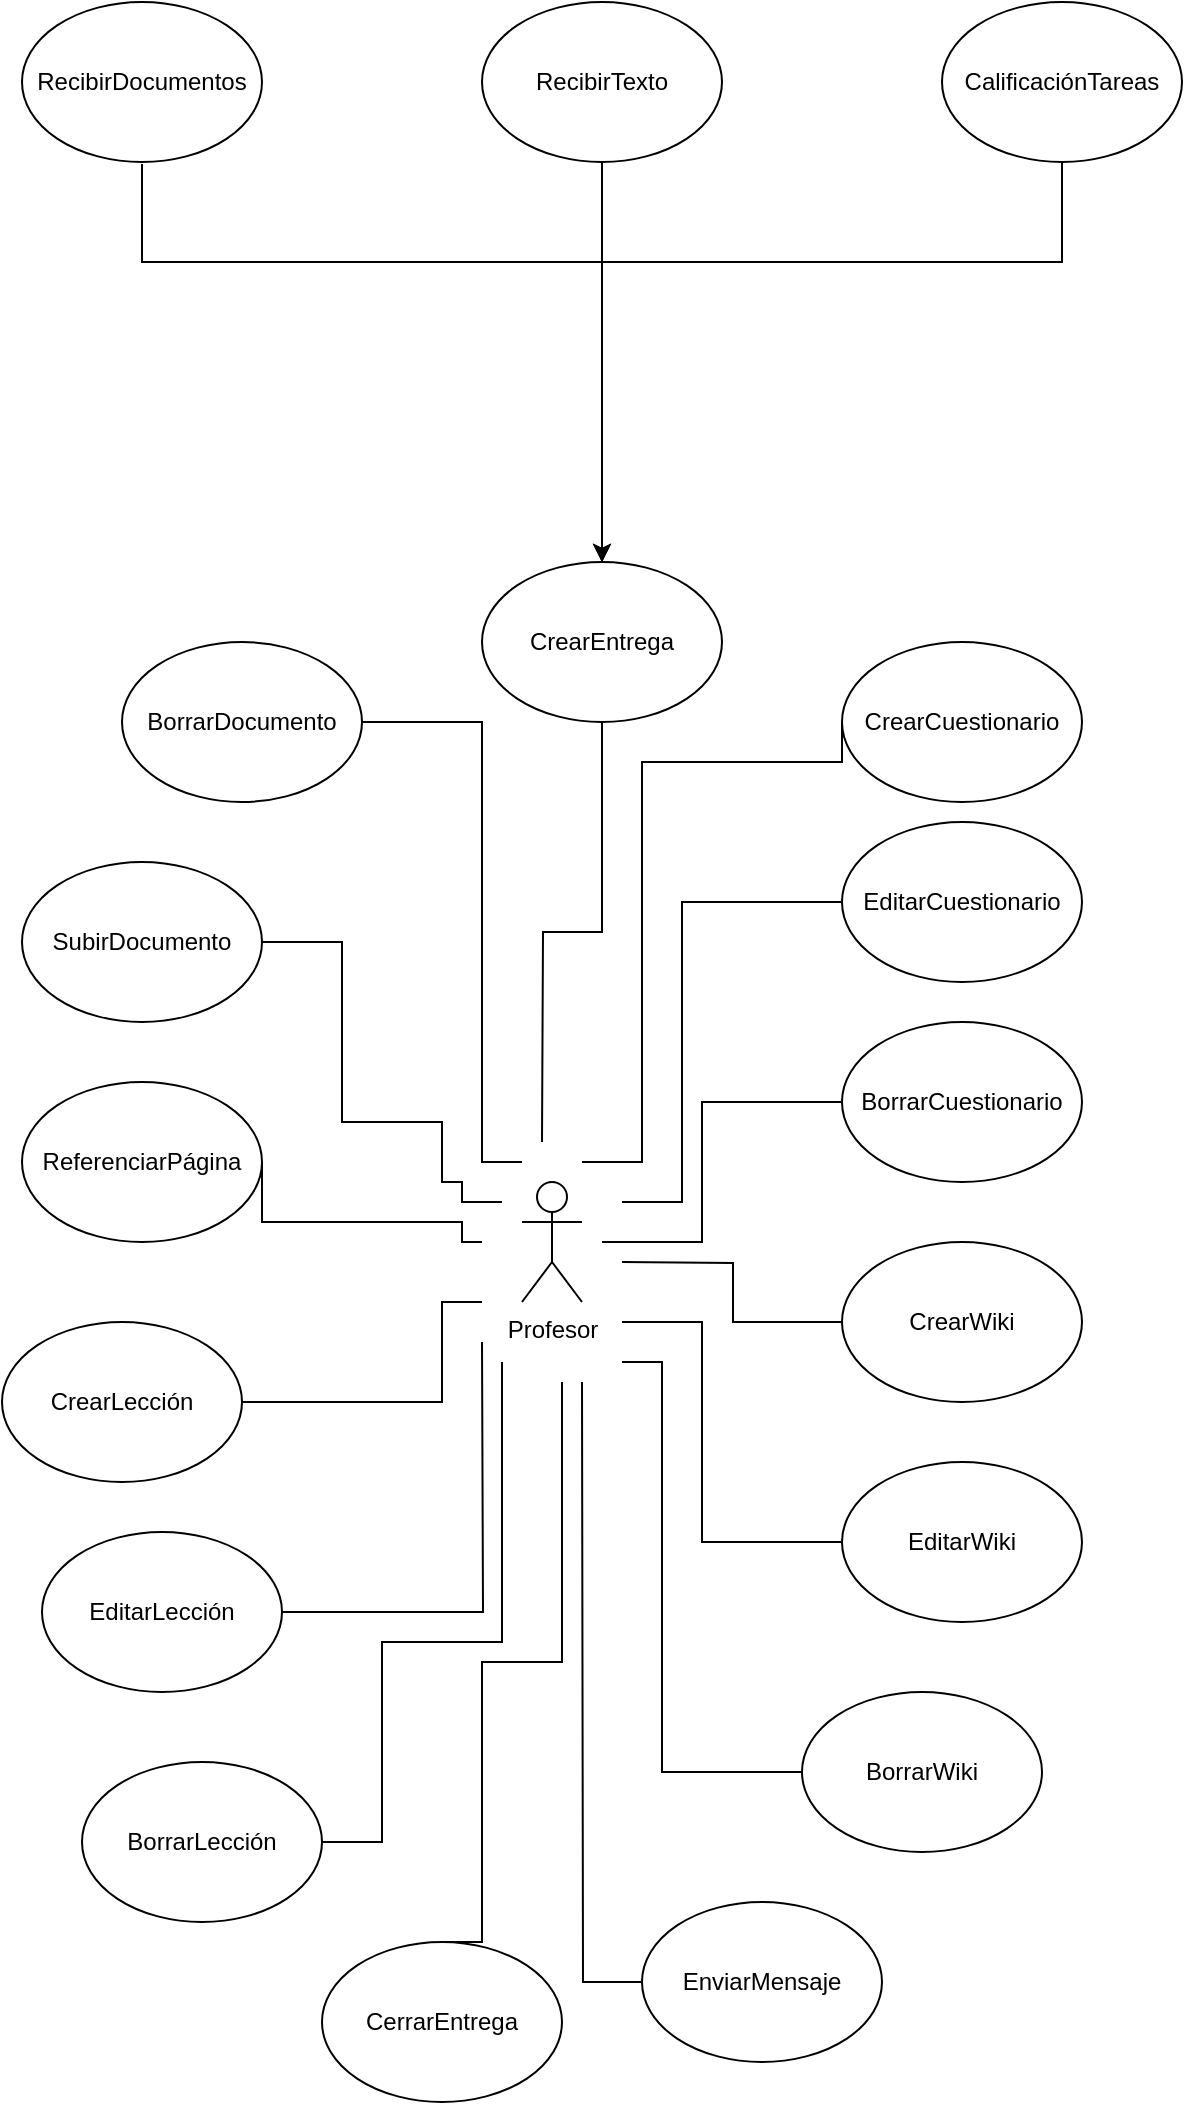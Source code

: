 <mxfile version="15.4.0" type="device"><diagram id="lbc2L20SInrVo4QDBC9v" name="Page-1"><mxGraphModel dx="1113" dy="1913" grid="1" gridSize="10" guides="1" tooltips="1" connect="1" arrows="1" fold="1" page="1" pageScale="1" pageWidth="827" pageHeight="1169" math="0" shadow="0"><root><mxCell id="0"/><mxCell id="1" parent="0"/><mxCell id="sU_B2QFqoApBvjrSjlAb-1" value="Profesor" style="shape=umlActor;verticalLabelPosition=bottom;verticalAlign=top;html=1;outlineConnect=0;" parent="1" vertex="1"><mxGeometry x="400" y="410" width="30" height="60" as="geometry"/></mxCell><mxCell id="sU_B2QFqoApBvjrSjlAb-3" value="SubirDocumento" style="ellipse;whiteSpace=wrap;html=1;" parent="1" vertex="1"><mxGeometry x="150" y="250" width="120" height="80" as="geometry"/></mxCell><mxCell id="sU_B2QFqoApBvjrSjlAb-4" value="ReferenciarPágina" style="ellipse;whiteSpace=wrap;html=1;" parent="1" vertex="1"><mxGeometry x="150" y="360" width="120" height="80" as="geometry"/></mxCell><mxCell id="sU_B2QFqoApBvjrSjlAb-5" value="CrearLección" style="ellipse;whiteSpace=wrap;html=1;" parent="1" vertex="1"><mxGeometry x="140" y="480" width="120" height="80" as="geometry"/></mxCell><mxCell id="sU_B2QFqoApBvjrSjlAb-6" value="RecibirDocumentos" style="ellipse;whiteSpace=wrap;html=1;" parent="1" vertex="1"><mxGeometry x="150" y="-180" width="120" height="80" as="geometry"/></mxCell><mxCell id="sU_B2QFqoApBvjrSjlAb-7" value="RecibirTexto" style="ellipse;whiteSpace=wrap;html=1;" parent="1" vertex="1"><mxGeometry x="380" y="-180" width="120" height="80" as="geometry"/></mxCell><mxCell id="sU_B2QFqoApBvjrSjlAb-8" value="CrearEntrega" style="ellipse;whiteSpace=wrap;html=1;" parent="1" vertex="1"><mxGeometry x="380" y="100" width="120" height="80" as="geometry"/></mxCell><mxCell id="sU_B2QFqoApBvjrSjlAb-9" value="CrearCuestionario" style="ellipse;whiteSpace=wrap;html=1;" parent="1" vertex="1"><mxGeometry x="560" y="140" width="120" height="80" as="geometry"/></mxCell><mxCell id="sU_B2QFqoApBvjrSjlAb-10" value="CrearWiki" style="ellipse;whiteSpace=wrap;html=1;" parent="1" vertex="1"><mxGeometry x="560" y="440" width="120" height="80" as="geometry"/></mxCell><mxCell id="sU_B2QFqoApBvjrSjlAb-11" value="CalificaciónTareas" style="ellipse;whiteSpace=wrap;html=1;" parent="1" vertex="1"><mxGeometry x="610" y="-180" width="120" height="80" as="geometry"/></mxCell><mxCell id="sU_B2QFqoApBvjrSjlAb-12" value="EnviarMensaje" style="ellipse;whiteSpace=wrap;html=1;" parent="1" vertex="1"><mxGeometry x="460" y="770" width="120" height="80" as="geometry"/></mxCell><mxCell id="21xCBc-Hebneb2UNbVy4-1" value="" style="endArrow=classic;html=1;rounded=0;edgeStyle=orthogonalEdgeStyle;exitX=0.5;exitY=1;exitDx=0;exitDy=0;entryX=0.5;entryY=0;entryDx=0;entryDy=0;" edge="1" parent="1" source="sU_B2QFqoApBvjrSjlAb-11" target="sU_B2QFqoApBvjrSjlAb-8"><mxGeometry width="50" height="50" relative="1" as="geometry"><mxPoint x="470" y="200" as="sourcePoint"/><mxPoint x="520" y="150" as="targetPoint"/><Array as="points"><mxPoint x="670" y="-50"/><mxPoint x="440" y="-50"/></Array></mxGeometry></mxCell><mxCell id="21xCBc-Hebneb2UNbVy4-2" value="EditarLección" style="ellipse;whiteSpace=wrap;html=1;" vertex="1" parent="1"><mxGeometry x="160" y="585" width="120" height="80" as="geometry"/></mxCell><mxCell id="21xCBc-Hebneb2UNbVy4-3" value="BorrarLección" style="ellipse;whiteSpace=wrap;html=1;" vertex="1" parent="1"><mxGeometry x="180" y="700" width="120" height="80" as="geometry"/></mxCell><mxCell id="21xCBc-Hebneb2UNbVy4-4" value="BorrarDocumento" style="ellipse;whiteSpace=wrap;html=1;" vertex="1" parent="1"><mxGeometry x="200" y="140" width="120" height="80" as="geometry"/></mxCell><mxCell id="21xCBc-Hebneb2UNbVy4-5" value="EditarWiki" style="ellipse;whiteSpace=wrap;html=1;" vertex="1" parent="1"><mxGeometry x="560" y="550" width="120" height="80" as="geometry"/></mxCell><mxCell id="21xCBc-Hebneb2UNbVy4-6" value="BorrarWiki" style="ellipse;whiteSpace=wrap;html=1;" vertex="1" parent="1"><mxGeometry x="540" y="665" width="120" height="80" as="geometry"/></mxCell><mxCell id="21xCBc-Hebneb2UNbVy4-8" value="EditarCuestionario" style="ellipse;whiteSpace=wrap;html=1;" vertex="1" parent="1"><mxGeometry x="560" y="230" width="120" height="80" as="geometry"/></mxCell><mxCell id="21xCBc-Hebneb2UNbVy4-9" value="BorrarCuestionario" style="ellipse;whiteSpace=wrap;html=1;" vertex="1" parent="1"><mxGeometry x="560" y="330" width="120" height="80" as="geometry"/></mxCell><mxCell id="21xCBc-Hebneb2UNbVy4-10" value="" style="endArrow=classic;html=1;rounded=0;edgeStyle=orthogonalEdgeStyle;exitX=0.5;exitY=1;exitDx=0;exitDy=0;entryX=0.5;entryY=0;entryDx=0;entryDy=0;" edge="1" parent="1" source="sU_B2QFqoApBvjrSjlAb-7" target="sU_B2QFqoApBvjrSjlAb-8"><mxGeometry width="50" height="50" relative="1" as="geometry"><mxPoint x="570" y="120" as="sourcePoint"/><mxPoint x="620" y="70" as="targetPoint"/></mxGeometry></mxCell><mxCell id="21xCBc-Hebneb2UNbVy4-11" value="CerrarEntrega" style="ellipse;whiteSpace=wrap;html=1;" vertex="1" parent="1"><mxGeometry x="300" y="790" width="120" height="80" as="geometry"/></mxCell><mxCell id="21xCBc-Hebneb2UNbVy4-12" value="" style="endArrow=classic;html=1;rounded=0;edgeStyle=orthogonalEdgeStyle;entryX=0.5;entryY=0;entryDx=0;entryDy=0;" edge="1" parent="1" target="sU_B2QFqoApBvjrSjlAb-8"><mxGeometry width="50" height="50" relative="1" as="geometry"><mxPoint x="210" y="-99" as="sourcePoint"/><mxPoint x="440" y="-10" as="targetPoint"/><Array as="points"><mxPoint x="210" y="-50"/><mxPoint x="440" y="-50"/></Array></mxGeometry></mxCell><mxCell id="21xCBc-Hebneb2UNbVy4-22" value="" style="endArrow=none;html=1;rounded=0;edgeStyle=orthogonalEdgeStyle;entryX=0.5;entryY=1;entryDx=0;entryDy=0;" edge="1" parent="1" target="sU_B2QFqoApBvjrSjlAb-8"><mxGeometry width="50" height="50" relative="1" as="geometry"><mxPoint x="410" y="390" as="sourcePoint"/><mxPoint x="500" y="400" as="targetPoint"/></mxGeometry></mxCell><mxCell id="21xCBc-Hebneb2UNbVy4-23" value="" style="endArrow=none;html=1;rounded=0;edgeStyle=orthogonalEdgeStyle;entryX=0;entryY=0.5;entryDx=0;entryDy=0;" edge="1" parent="1" target="sU_B2QFqoApBvjrSjlAb-9"><mxGeometry width="50" height="50" relative="1" as="geometry"><mxPoint x="430" y="400" as="sourcePoint"/><mxPoint x="500" y="400" as="targetPoint"/><Array as="points"><mxPoint x="460" y="400"/><mxPoint x="460" y="200"/><mxPoint x="560" y="200"/></Array></mxGeometry></mxCell><mxCell id="21xCBc-Hebneb2UNbVy4-24" value="" style="endArrow=none;html=1;rounded=0;edgeStyle=orthogonalEdgeStyle;entryX=0;entryY=0.5;entryDx=0;entryDy=0;" edge="1" parent="1" target="21xCBc-Hebneb2UNbVy4-8"><mxGeometry width="50" height="50" relative="1" as="geometry"><mxPoint x="450" y="420" as="sourcePoint"/><mxPoint x="500" y="400" as="targetPoint"/><Array as="points"><mxPoint x="480" y="420"/><mxPoint x="480" y="270"/></Array></mxGeometry></mxCell><mxCell id="21xCBc-Hebneb2UNbVy4-25" value="" style="endArrow=none;html=1;rounded=0;edgeStyle=orthogonalEdgeStyle;entryX=0;entryY=0.5;entryDx=0;entryDy=0;" edge="1" parent="1" target="21xCBc-Hebneb2UNbVy4-9"><mxGeometry width="50" height="50" relative="1" as="geometry"><mxPoint x="440" y="440" as="sourcePoint"/><mxPoint x="500" y="400" as="targetPoint"/><Array as="points"><mxPoint x="450" y="440"/><mxPoint x="490" y="440"/><mxPoint x="490" y="370"/></Array></mxGeometry></mxCell><mxCell id="21xCBc-Hebneb2UNbVy4-26" value="" style="endArrow=none;html=1;rounded=0;edgeStyle=orthogonalEdgeStyle;entryX=0;entryY=0.5;entryDx=0;entryDy=0;" edge="1" parent="1" target="sU_B2QFqoApBvjrSjlAb-10"><mxGeometry width="50" height="50" relative="1" as="geometry"><mxPoint x="450" y="450" as="sourcePoint"/><mxPoint x="500" y="400" as="targetPoint"/></mxGeometry></mxCell><mxCell id="21xCBc-Hebneb2UNbVy4-27" value="" style="endArrow=none;html=1;rounded=0;edgeStyle=orthogonalEdgeStyle;entryX=0;entryY=0.5;entryDx=0;entryDy=0;" edge="1" parent="1" target="21xCBc-Hebneb2UNbVy4-5"><mxGeometry width="50" height="50" relative="1" as="geometry"><mxPoint x="450" y="480" as="sourcePoint"/><mxPoint x="500" y="400" as="targetPoint"/><Array as="points"><mxPoint x="450" y="480"/><mxPoint x="490" y="480"/><mxPoint x="490" y="590"/></Array></mxGeometry></mxCell><mxCell id="21xCBc-Hebneb2UNbVy4-29" value="" style="endArrow=none;html=1;rounded=0;edgeStyle=orthogonalEdgeStyle;entryX=0;entryY=0.5;entryDx=0;entryDy=0;" edge="1" parent="1" target="21xCBc-Hebneb2UNbVy4-6"><mxGeometry width="50" height="50" relative="1" as="geometry"><mxPoint x="450" y="500" as="sourcePoint"/><mxPoint x="500" y="630" as="targetPoint"/><Array as="points"><mxPoint x="470" y="500"/><mxPoint x="470" y="705"/></Array></mxGeometry></mxCell><mxCell id="21xCBc-Hebneb2UNbVy4-30" value="" style="endArrow=none;html=1;rounded=0;edgeStyle=orthogonalEdgeStyle;exitX=0;exitY=0.5;exitDx=0;exitDy=0;" edge="1" parent="1" source="sU_B2QFqoApBvjrSjlAb-12"><mxGeometry width="50" height="50" relative="1" as="geometry"><mxPoint x="450" y="680" as="sourcePoint"/><mxPoint x="430" y="510" as="targetPoint"/></mxGeometry></mxCell><mxCell id="21xCBc-Hebneb2UNbVy4-31" value="" style="endArrow=none;html=1;rounded=0;edgeStyle=orthogonalEdgeStyle;exitX=0.5;exitY=0;exitDx=0;exitDy=0;" edge="1" parent="1" source="21xCBc-Hebneb2UNbVy4-11"><mxGeometry width="50" height="50" relative="1" as="geometry"><mxPoint x="450" y="680" as="sourcePoint"/><mxPoint x="420" y="510" as="targetPoint"/><Array as="points"><mxPoint x="380" y="790"/><mxPoint x="380" y="650"/><mxPoint x="420" y="650"/></Array></mxGeometry></mxCell><mxCell id="21xCBc-Hebneb2UNbVy4-32" value="" style="endArrow=none;html=1;rounded=0;edgeStyle=orthogonalEdgeStyle;exitX=1;exitY=0.5;exitDx=0;exitDy=0;" edge="1" parent="1" source="21xCBc-Hebneb2UNbVy4-3"><mxGeometry width="50" height="50" relative="1" as="geometry"><mxPoint x="450" y="680" as="sourcePoint"/><mxPoint x="390" y="500" as="targetPoint"/><Array as="points"><mxPoint x="330" y="740"/><mxPoint x="330" y="640"/><mxPoint x="390" y="640"/><mxPoint x="390" y="500"/></Array></mxGeometry></mxCell><mxCell id="21xCBc-Hebneb2UNbVy4-33" value="" style="endArrow=none;html=1;rounded=0;edgeStyle=orthogonalEdgeStyle;exitX=1;exitY=0.5;exitDx=0;exitDy=0;" edge="1" parent="1" source="21xCBc-Hebneb2UNbVy4-2"><mxGeometry width="50" height="50" relative="1" as="geometry"><mxPoint x="450" y="620" as="sourcePoint"/><mxPoint x="380" y="490" as="targetPoint"/></mxGeometry></mxCell><mxCell id="21xCBc-Hebneb2UNbVy4-34" value="" style="endArrow=none;html=1;rounded=0;edgeStyle=orthogonalEdgeStyle;exitX=1;exitY=0.5;exitDx=0;exitDy=0;" edge="1" parent="1" source="sU_B2QFqoApBvjrSjlAb-5"><mxGeometry width="50" height="50" relative="1" as="geometry"><mxPoint x="450" y="580" as="sourcePoint"/><mxPoint x="380" y="470" as="targetPoint"/><Array as="points"><mxPoint x="360" y="520"/><mxPoint x="360" y="470"/></Array></mxGeometry></mxCell><mxCell id="21xCBc-Hebneb2UNbVy4-35" value="" style="endArrow=none;html=1;rounded=0;edgeStyle=orthogonalEdgeStyle;exitX=1;exitY=0.5;exitDx=0;exitDy=0;" edge="1" parent="1" source="sU_B2QFqoApBvjrSjlAb-4"><mxGeometry width="50" height="50" relative="1" as="geometry"><mxPoint x="440" y="420" as="sourcePoint"/><mxPoint x="380" y="440" as="targetPoint"/><Array as="points"><mxPoint x="270" y="430"/><mxPoint x="370" y="430"/></Array></mxGeometry></mxCell><mxCell id="21xCBc-Hebneb2UNbVy4-37" value="" style="endArrow=none;html=1;rounded=0;edgeStyle=orthogonalEdgeStyle;exitX=1;exitY=0.5;exitDx=0;exitDy=0;" edge="1" parent="1" source="sU_B2QFqoApBvjrSjlAb-3"><mxGeometry width="50" height="50" relative="1" as="geometry"><mxPoint x="310" y="480" as="sourcePoint"/><mxPoint x="390" y="420" as="targetPoint"/><Array as="points"><mxPoint x="310" y="290"/><mxPoint x="310" y="380"/><mxPoint x="360" y="380"/><mxPoint x="360" y="410"/><mxPoint x="370" y="410"/><mxPoint x="370" y="420"/></Array></mxGeometry></mxCell><mxCell id="21xCBc-Hebneb2UNbVy4-38" value="" style="endArrow=none;html=1;rounded=0;edgeStyle=orthogonalEdgeStyle;entryX=1;entryY=0.5;entryDx=0;entryDy=0;" edge="1" parent="1" target="21xCBc-Hebneb2UNbVy4-4"><mxGeometry width="50" height="50" relative="1" as="geometry"><mxPoint x="400" y="400" as="sourcePoint"/><mxPoint x="360" y="430" as="targetPoint"/><Array as="points"><mxPoint x="380" y="400"/><mxPoint x="380" y="180"/></Array></mxGeometry></mxCell></root></mxGraphModel></diagram></mxfile>